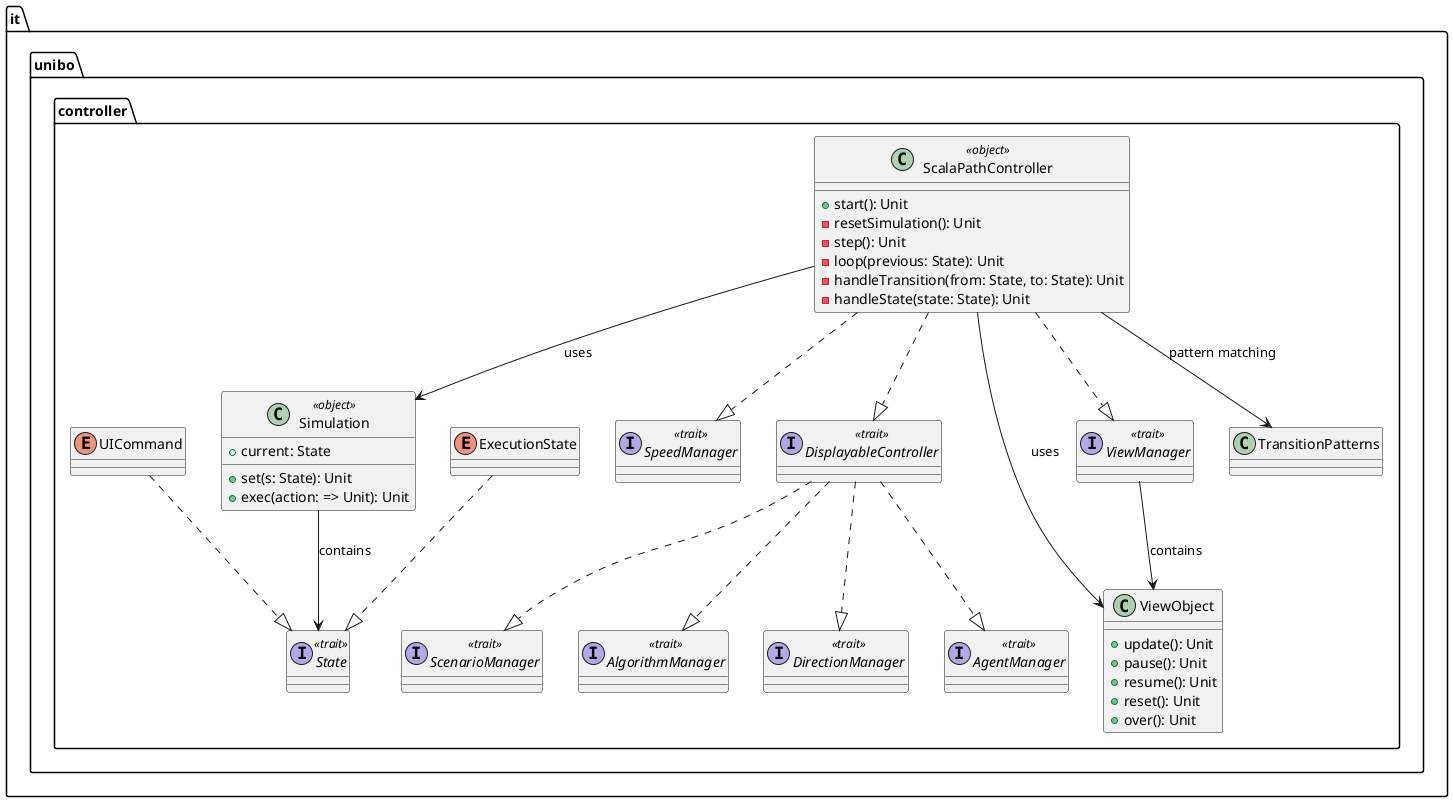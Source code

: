 @startuml ScalaPathController_Architecture
package "it.unibo.controller" {

    ' Main Controller Object
    class ScalaPathController <<object>> {
        +start(): Unit
        -resetSimulation(): Unit
        -step(): Unit
        -loop(previous: State): Unit
        -handleTransition(from: State, to: State): Unit
        -handleState(state: State): Unit
    }

    ' Core Traits
    interface DisplayableController <<trait>> {
    }

    interface SpeedManager <<trait>> {
    }

    interface AgentManager <<trait>> {
    }

    interface ViewManager <<trait>> {
    }

    ' Nested Traits in DisplayableController
    interface ScenarioManager <<trait>> {
    }

    interface AlgorithmManager <<trait>> {
    }

    interface DirectionManager <<trait>> {
    }

    ' Simulation Object
    class Simulation <<object>> {
        +current: State
        +set(s: State): Unit
        +exec(action: => Unit): Unit
    }

    ' Simulation States and Commands
    interface State <<trait>> {
    }

    enum ExecutionState {
    }

    enum UICommand {
    }

    ' View Manager Inner Object
    class ViewObject {
        +update(): Unit
        +pause(): Unit
        +resume(): Unit
        +reset(): Unit
        +over(): Unit
    }

    ' Pattern Matching Objects
    class TransitionPatterns {
    }

    ' Relationships
    ScalaPathController ..|> DisplayableController
    ScalaPathController ..|> SpeedManager
    ScalaPathController ..|> ViewManager

    DisplayableController ..|> ScenarioManager
    DisplayableController ..|> AlgorithmManager
    DisplayableController ..|> DirectionManager
    DisplayableController ..|> AgentManager

    ScalaPathController --> Simulation : uses
    ExecutionState ..|> State
    UICommand ..|> State
    Simulation --> State : contains

    ViewManager --> ViewObject : contains
    ScalaPathController --> ViewObject : uses
    ScalaPathController --> TransitionPatterns : pattern matching
}

@enduml